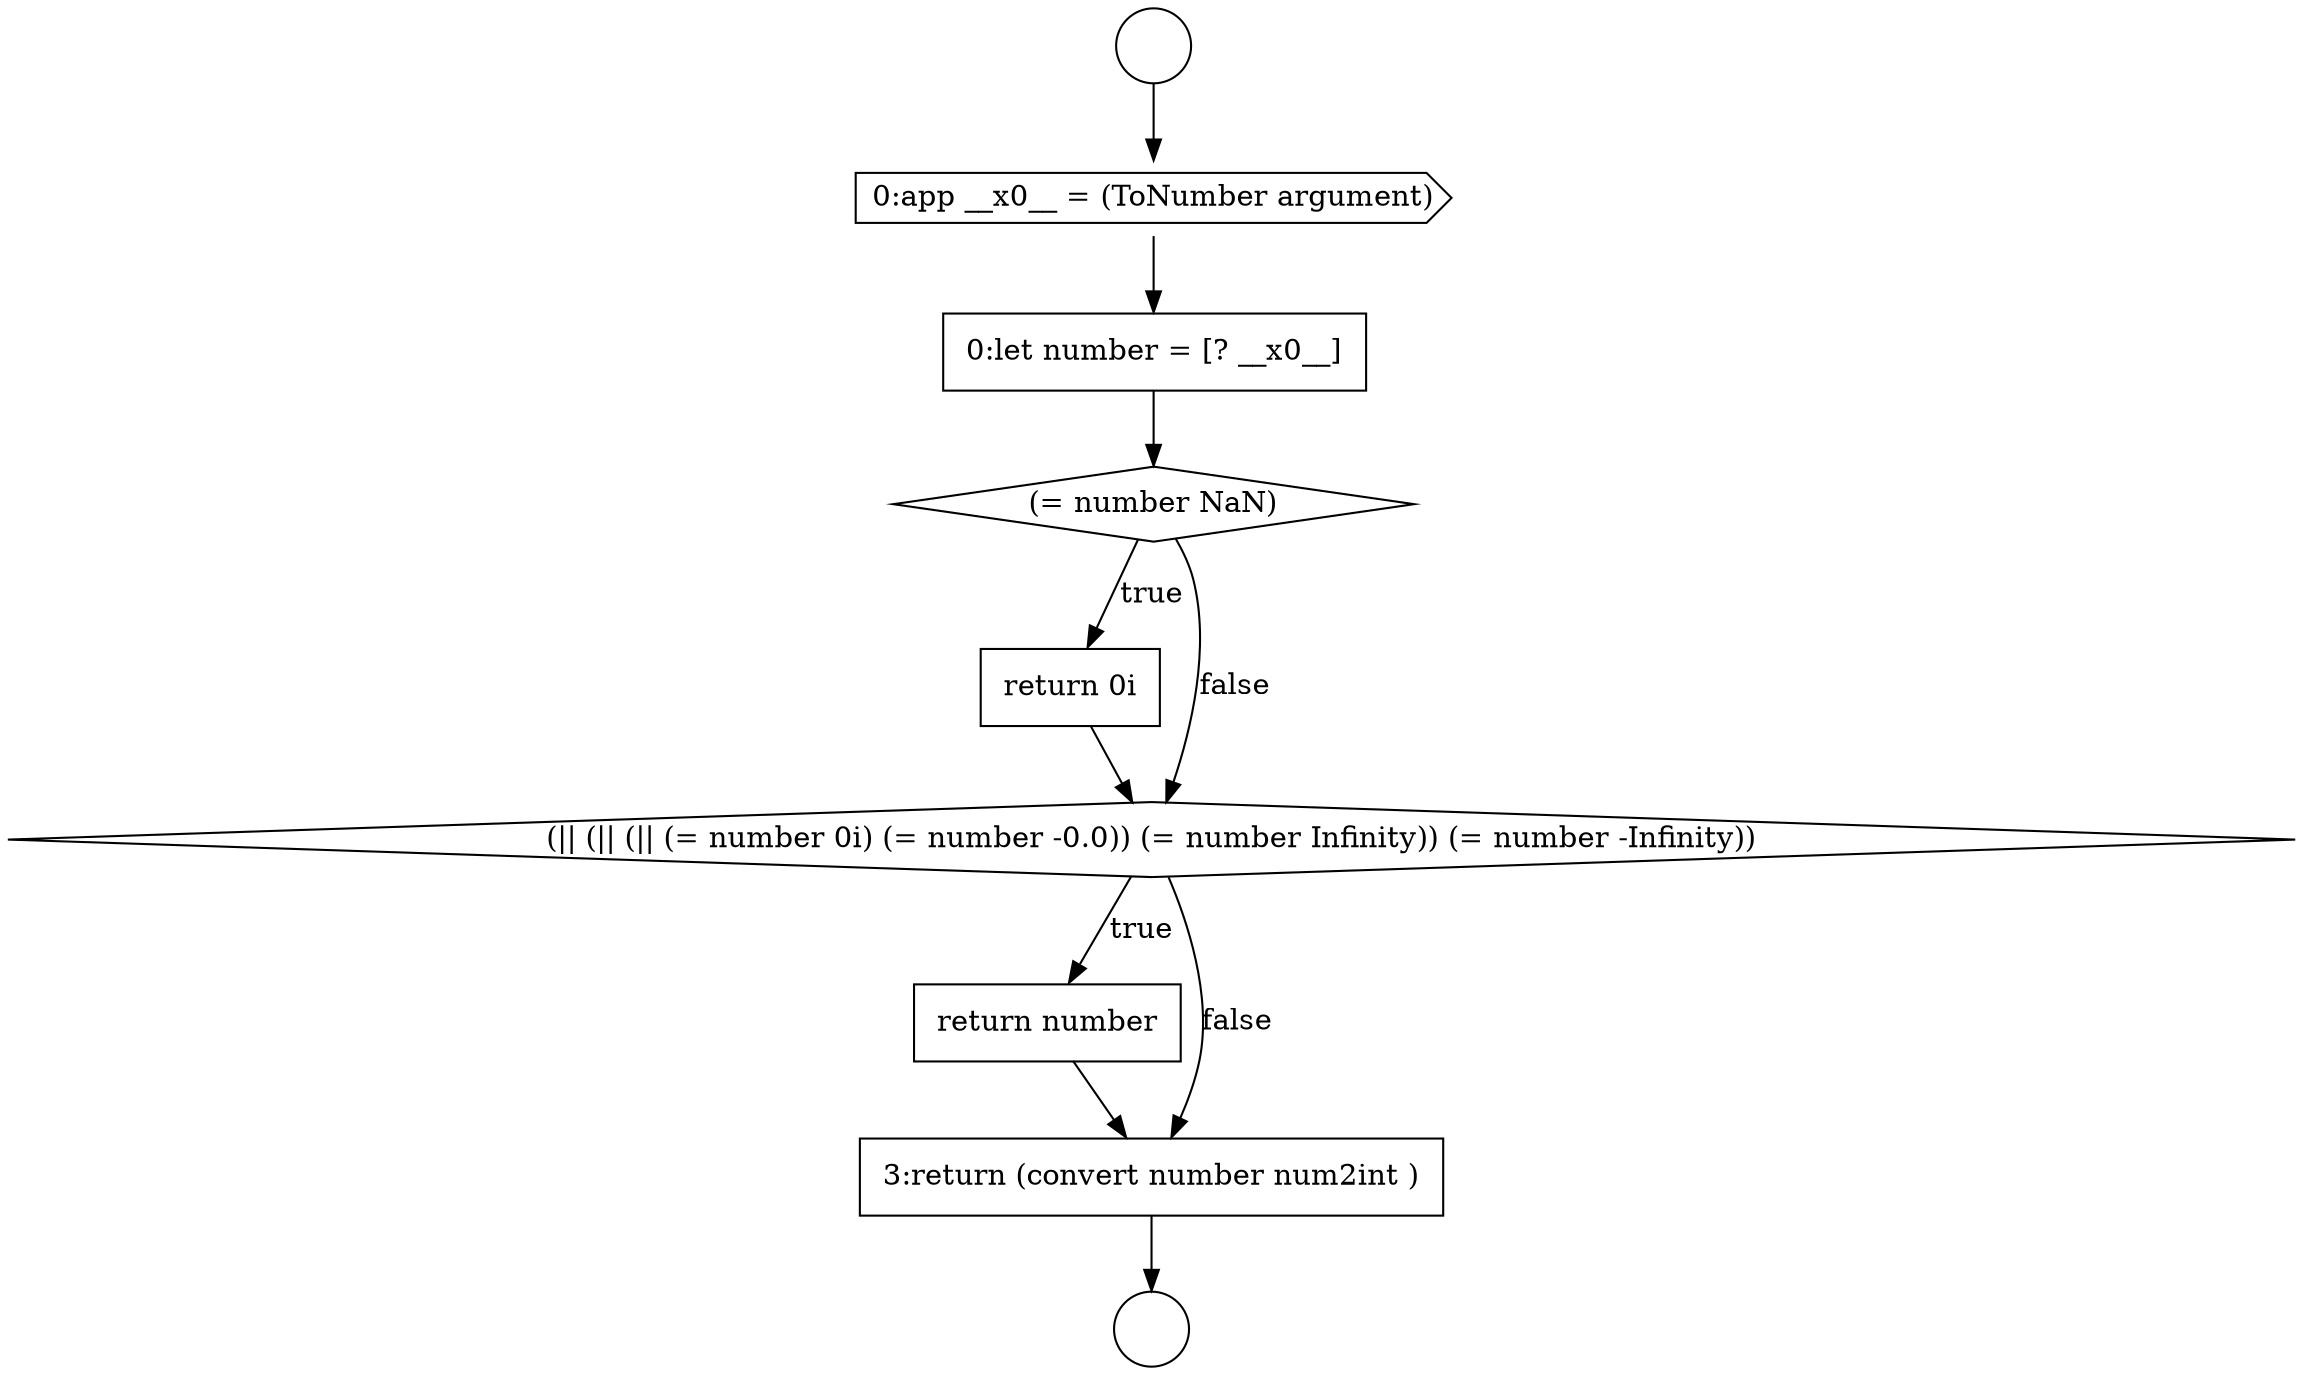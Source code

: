 digraph {
  node301 [shape=none, margin=0, label=<<font color="black">
    <table border="0" cellborder="1" cellspacing="0" cellpadding="10">
      <tr><td align="left">return number</td></tr>
    </table>
  </font>> color="black" fillcolor="white" style=filled]
  node299 [shape=none, margin=0, label=<<font color="black">
    <table border="0" cellborder="1" cellspacing="0" cellpadding="10">
      <tr><td align="left">return 0i</td></tr>
    </table>
  </font>> color="black" fillcolor="white" style=filled]
  node295 [shape=circle label=" " color="black" fillcolor="white" style=filled]
  node300 [shape=diamond, label=<<font color="black">(|| (|| (|| (= number 0i) (= number -0.0)) (= number Infinity)) (= number -Infinity))</font>> color="black" fillcolor="white" style=filled]
  node294 [shape=circle label=" " color="black" fillcolor="white" style=filled]
  node302 [shape=none, margin=0, label=<<font color="black">
    <table border="0" cellborder="1" cellspacing="0" cellpadding="10">
      <tr><td align="left">3:return (convert number num2int )</td></tr>
    </table>
  </font>> color="black" fillcolor="white" style=filled]
  node297 [shape=none, margin=0, label=<<font color="black">
    <table border="0" cellborder="1" cellspacing="0" cellpadding="10">
      <tr><td align="left">0:let number = [? __x0__]</td></tr>
    </table>
  </font>> color="black" fillcolor="white" style=filled]
  node298 [shape=diamond, label=<<font color="black">(= number NaN)</font>> color="black" fillcolor="white" style=filled]
  node296 [shape=cds, label=<<font color="black">0:app __x0__ = (ToNumber argument)</font>> color="black" fillcolor="white" style=filled]
  node298 -> node299 [label=<<font color="black">true</font>> color="black"]
  node298 -> node300 [label=<<font color="black">false</font>> color="black"]
  node301 -> node302 [ color="black"]
  node296 -> node297 [ color="black"]
  node294 -> node296 [ color="black"]
  node297 -> node298 [ color="black"]
  node302 -> node295 [ color="black"]
  node300 -> node301 [label=<<font color="black">true</font>> color="black"]
  node300 -> node302 [label=<<font color="black">false</font>> color="black"]
  node299 -> node300 [ color="black"]
}
